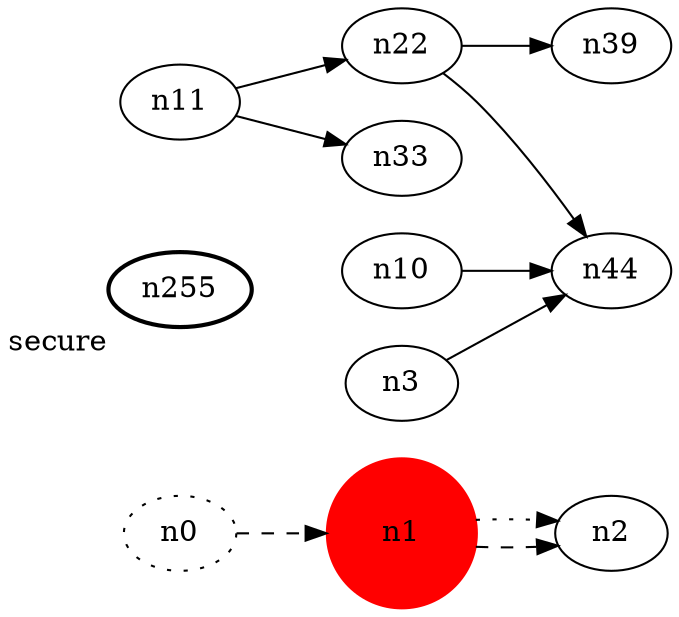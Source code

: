 digraph test5 {
	rankdir=LR;
	fontcolor=blue; /* c0; c1; c0 -- c1 */
	n0 [style=dotted, fillcolor="#123456"]; // c2; c3; c2 -- c2
	n1 [height=1, width=1, color=red, style=filled];
	n255 [style=bold, xlabel="secure"];
	n0 -> n1 -> n2[style=dashed];
	n1 -> n2 [style=dotted, fillc󠀁olor="#0"];
	n11 -> n22;
	n11 -> n33;
	n1󠁎0 -> n44;
	n22 -> n39;
	n22 -> n44;
	n3 -> n44;
}
